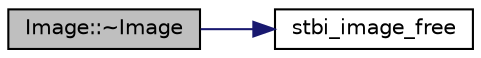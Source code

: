 digraph "Image::~Image"
{
 // LATEX_PDF_SIZE
  edge [fontname="Helvetica",fontsize="10",labelfontname="Helvetica",labelfontsize="10"];
  node [fontname="Helvetica",fontsize="10",shape=record];
  rankdir="LR";
  Node1 [label="Image::~Image",height=0.2,width=0.4,color="black", fillcolor="grey75", style="filled", fontcolor="black",tooltip=" "];
  Node1 -> Node2 [color="midnightblue",fontsize="10",style="solid",fontname="Helvetica"];
  Node2 [label="stbi_image_free",height=0.2,width=0.4,color="black", fillcolor="white", style="filled",URL="$stb__image_8h.html#ad3e11bb44412a7ba348acfbad09caacb",tooltip=" "];
}
